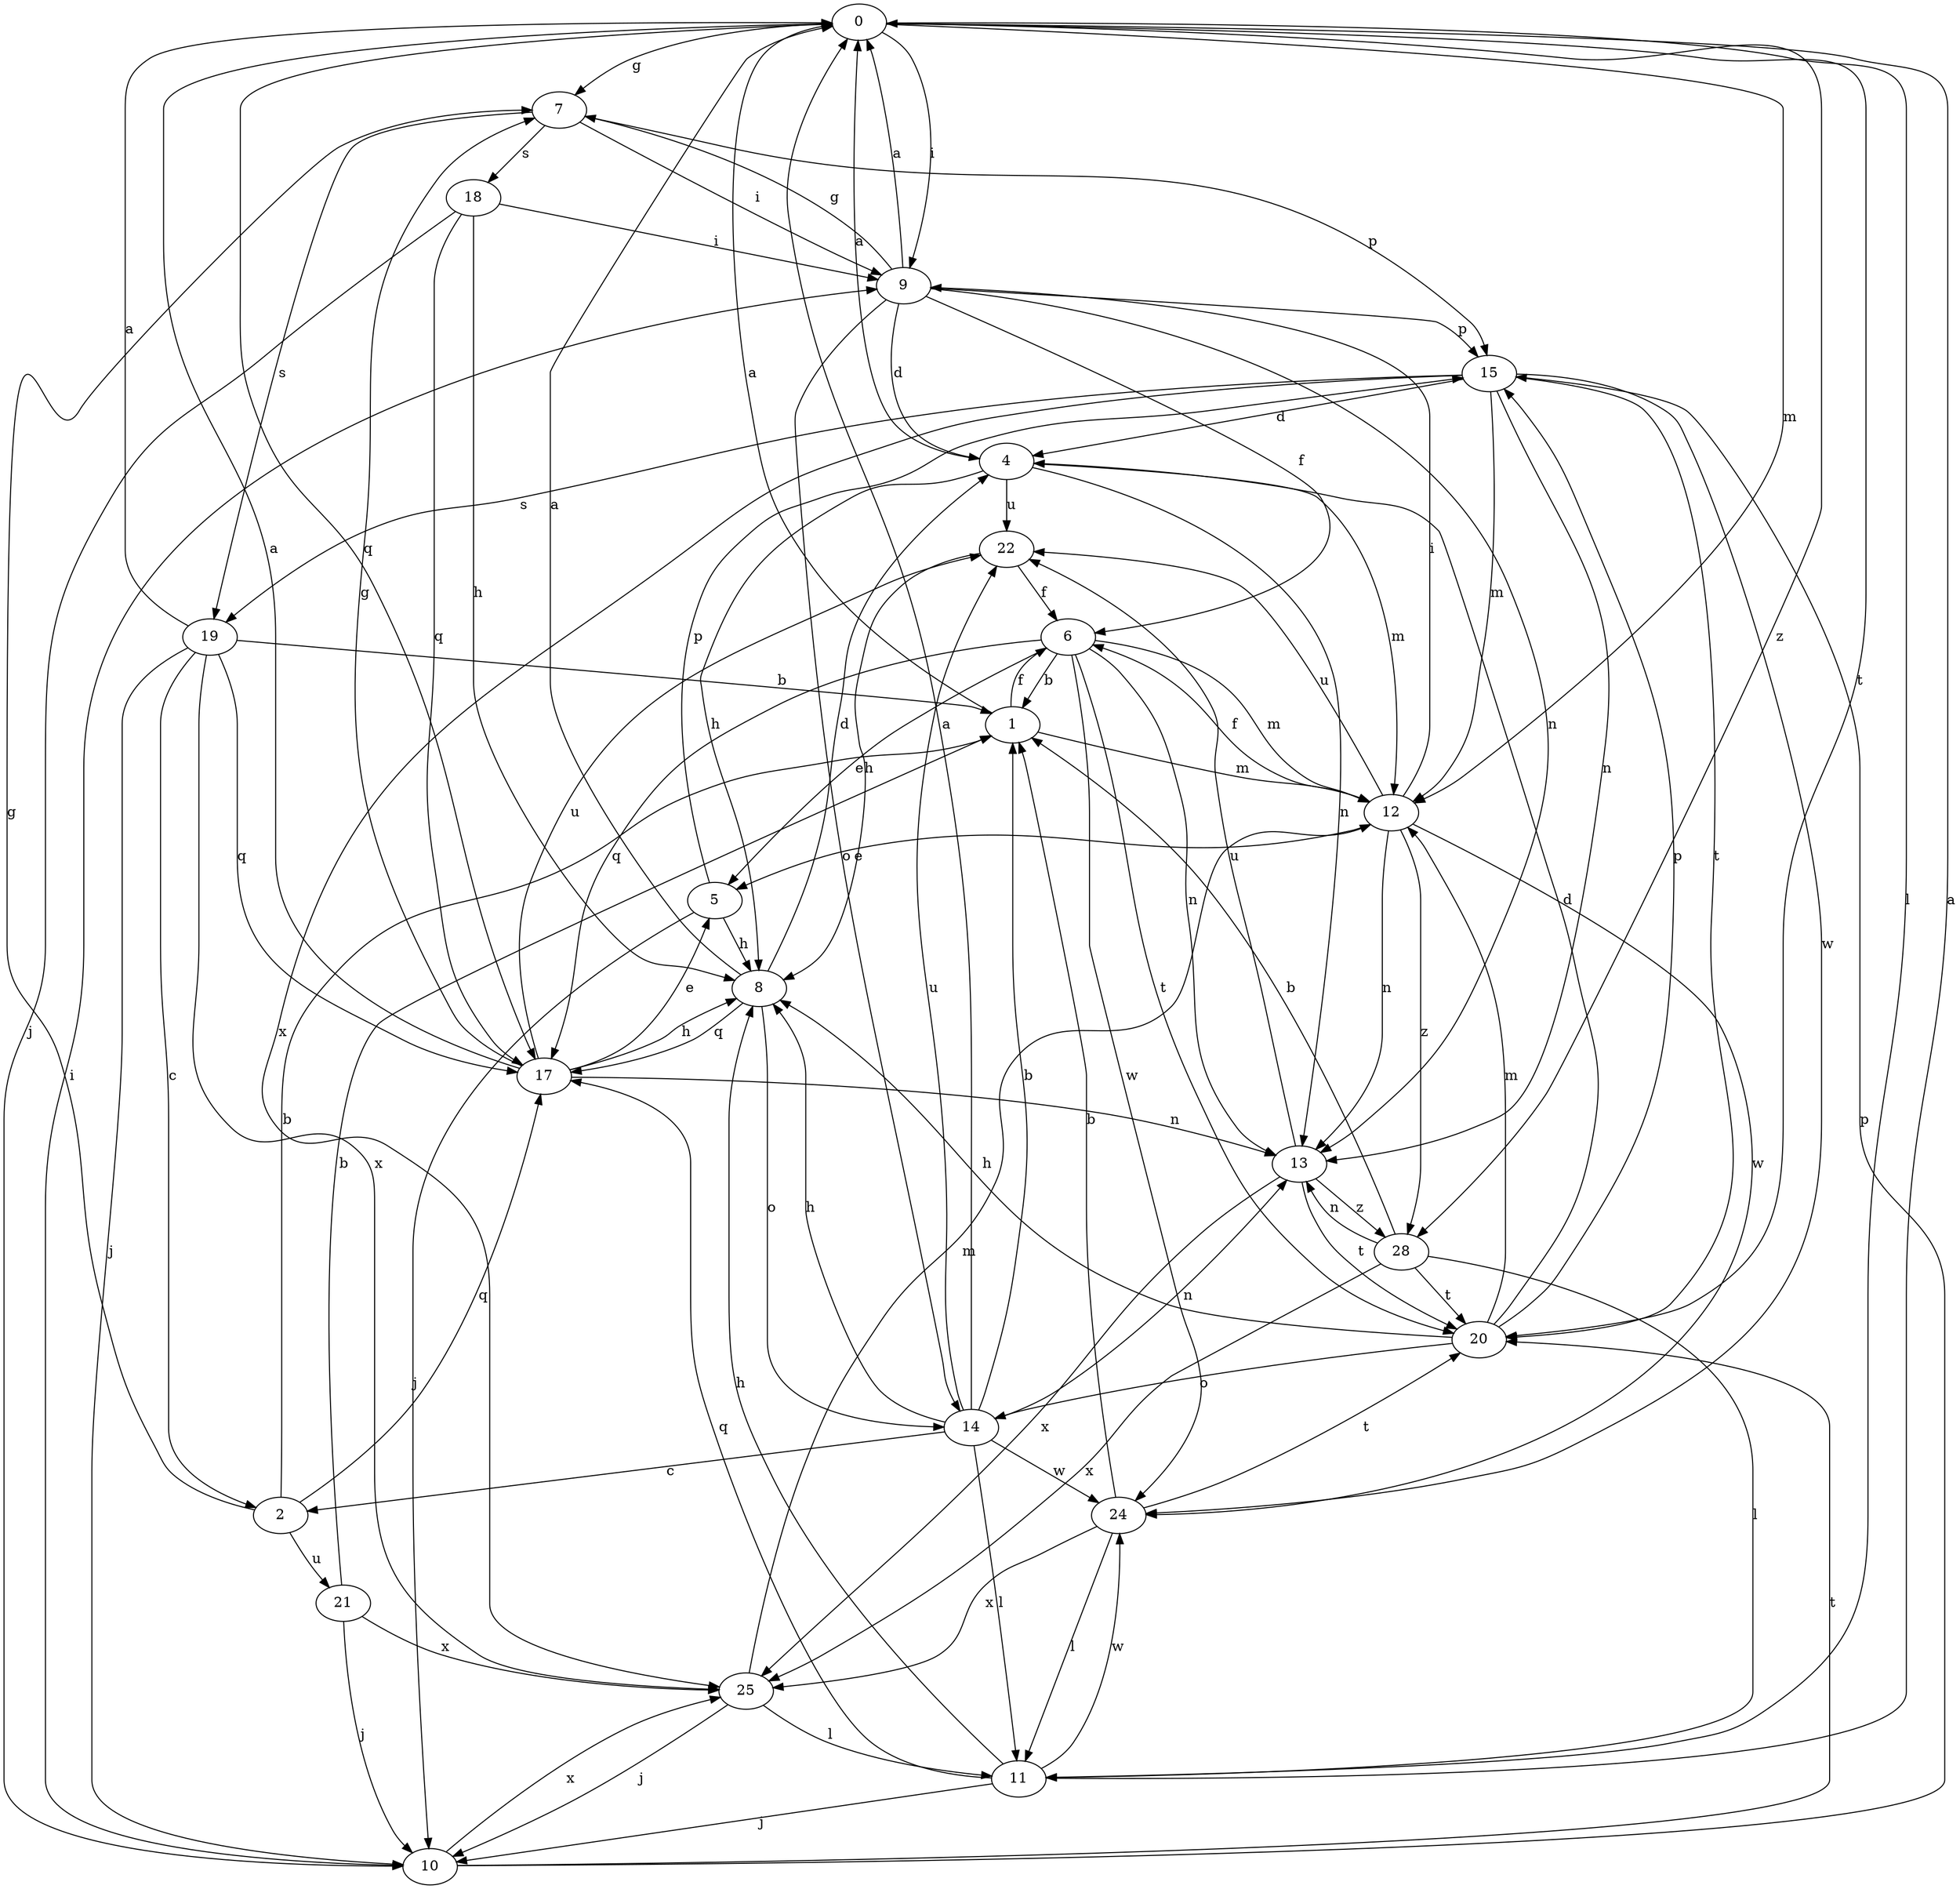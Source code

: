 strict digraph  {
0;
1;
2;
4;
5;
6;
7;
8;
9;
10;
11;
12;
13;
14;
15;
17;
18;
19;
20;
21;
22;
24;
25;
28;
0 -> 7  [label=g];
0 -> 9  [label=i];
0 -> 11  [label=l];
0 -> 12  [label=m];
0 -> 17  [label=q];
0 -> 20  [label=t];
0 -> 28  [label=z];
1 -> 0  [label=a];
1 -> 6  [label=f];
1 -> 12  [label=m];
2 -> 1  [label=b];
2 -> 7  [label=g];
2 -> 17  [label=q];
2 -> 21  [label=u];
4 -> 0  [label=a];
4 -> 8  [label=h];
4 -> 12  [label=m];
4 -> 13  [label=n];
4 -> 22  [label=u];
5 -> 8  [label=h];
5 -> 10  [label=j];
5 -> 15  [label=p];
6 -> 1  [label=b];
6 -> 5  [label=e];
6 -> 12  [label=m];
6 -> 13  [label=n];
6 -> 17  [label=q];
6 -> 20  [label=t];
6 -> 24  [label=w];
7 -> 9  [label=i];
7 -> 15  [label=p];
7 -> 18  [label=s];
7 -> 19  [label=s];
8 -> 0  [label=a];
8 -> 4  [label=d];
8 -> 14  [label=o];
8 -> 17  [label=q];
9 -> 0  [label=a];
9 -> 4  [label=d];
9 -> 6  [label=f];
9 -> 7  [label=g];
9 -> 13  [label=n];
9 -> 14  [label=o];
9 -> 15  [label=p];
10 -> 9  [label=i];
10 -> 15  [label=p];
10 -> 20  [label=t];
10 -> 25  [label=x];
11 -> 0  [label=a];
11 -> 8  [label=h];
11 -> 10  [label=j];
11 -> 17  [label=q];
11 -> 24  [label=w];
12 -> 5  [label=e];
12 -> 6  [label=f];
12 -> 9  [label=i];
12 -> 13  [label=n];
12 -> 22  [label=u];
12 -> 24  [label=w];
12 -> 28  [label=z];
13 -> 20  [label=t];
13 -> 22  [label=u];
13 -> 25  [label=x];
13 -> 28  [label=z];
14 -> 0  [label=a];
14 -> 1  [label=b];
14 -> 2  [label=c];
14 -> 8  [label=h];
14 -> 11  [label=l];
14 -> 13  [label=n];
14 -> 22  [label=u];
14 -> 24  [label=w];
15 -> 4  [label=d];
15 -> 12  [label=m];
15 -> 13  [label=n];
15 -> 19  [label=s];
15 -> 20  [label=t];
15 -> 24  [label=w];
15 -> 25  [label=x];
17 -> 0  [label=a];
17 -> 5  [label=e];
17 -> 7  [label=g];
17 -> 8  [label=h];
17 -> 13  [label=n];
17 -> 22  [label=u];
18 -> 8  [label=h];
18 -> 9  [label=i];
18 -> 10  [label=j];
18 -> 17  [label=q];
19 -> 0  [label=a];
19 -> 1  [label=b];
19 -> 2  [label=c];
19 -> 10  [label=j];
19 -> 17  [label=q];
19 -> 25  [label=x];
20 -> 4  [label=d];
20 -> 8  [label=h];
20 -> 12  [label=m];
20 -> 14  [label=o];
20 -> 15  [label=p];
21 -> 1  [label=b];
21 -> 10  [label=j];
21 -> 25  [label=x];
22 -> 6  [label=f];
22 -> 8  [label=h];
24 -> 1  [label=b];
24 -> 11  [label=l];
24 -> 20  [label=t];
24 -> 25  [label=x];
25 -> 10  [label=j];
25 -> 11  [label=l];
25 -> 12  [label=m];
28 -> 1  [label=b];
28 -> 11  [label=l];
28 -> 13  [label=n];
28 -> 20  [label=t];
28 -> 25  [label=x];
}
